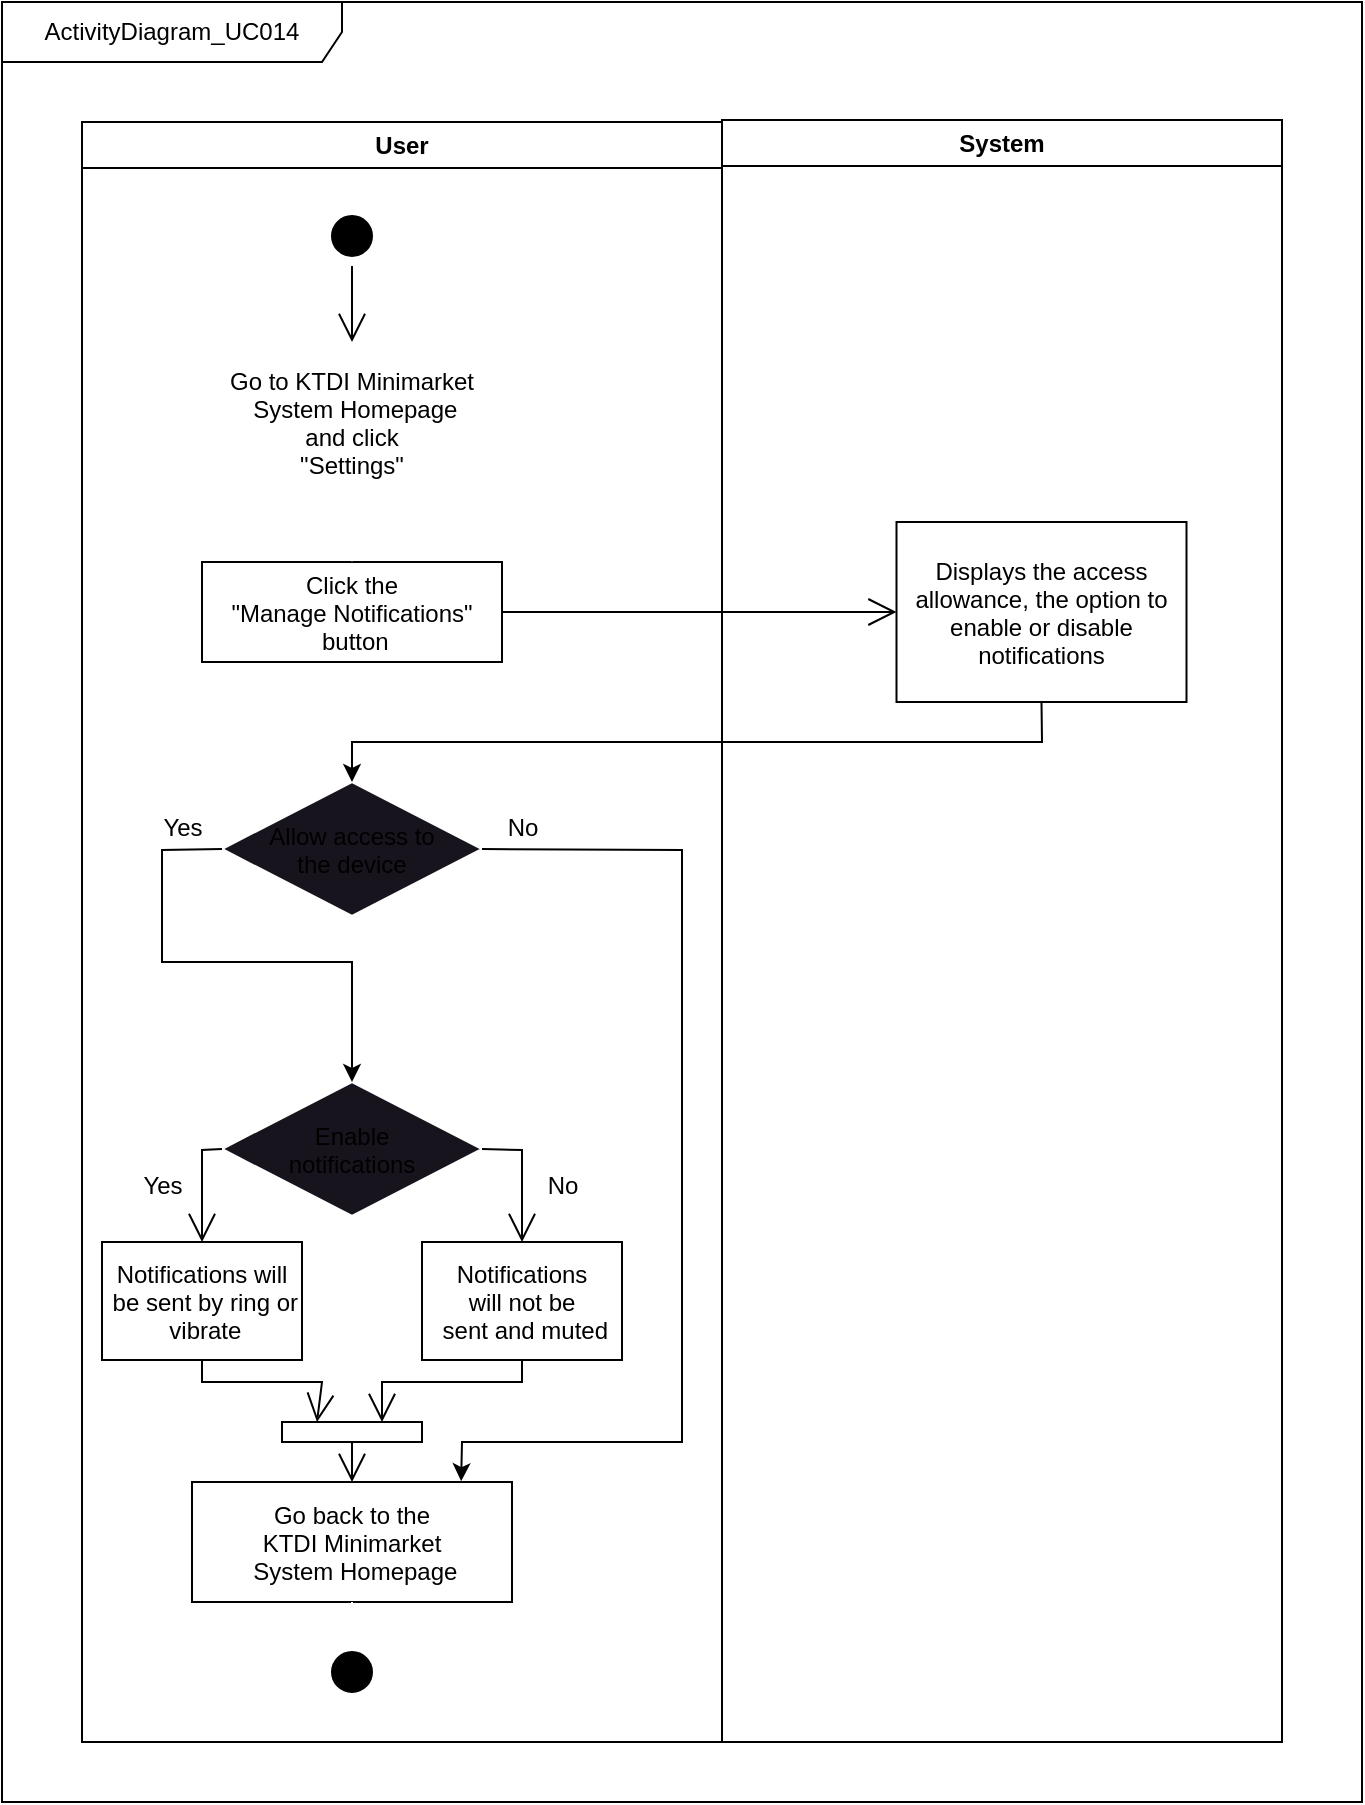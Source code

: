 <mxfile>
    <diagram name="Page-1" id="bdramn715EQ3zsa3jN6O">
        <mxGraphModel dx="832" dy="568" grid="1" gridSize="10" guides="1" tooltips="1" connect="1" arrows="1" fold="1" page="1" pageScale="1" pageWidth="850" pageHeight="1100" math="0" shadow="0">
            <root>
                <mxCell id="0"/>
                <mxCell id="1" parent="0"/>
                <mxCell id="FMrM_4cMwFXPyNiu1CsQ-1" value="ActivityDiagram_UC014" style="shape=umlFrame;whiteSpace=wrap;html=1;pointerEvents=0;width=170;height=30;" parent="1" vertex="1">
                    <mxGeometry x="70" y="40" width="680" height="900" as="geometry"/>
                </mxCell>
                <mxCell id="FMrM_4cMwFXPyNiu1CsQ-2" value="User" style="swimlane;whiteSpace=wrap" parent="1" vertex="1">
                    <mxGeometry x="110" y="100" width="320" height="810" as="geometry"/>
                </mxCell>
                <mxCell id="FMrM_4cMwFXPyNiu1CsQ-3" value="" style="ellipse;shape=startState;fillColor=#000000;strokeColor=#FFFFFF;" parent="FMrM_4cMwFXPyNiu1CsQ-2" vertex="1">
                    <mxGeometry x="120" y="42" width="30" height="30" as="geometry"/>
                </mxCell>
                <mxCell id="FMrM_4cMwFXPyNiu1CsQ-4" value="Go to KTDI Minimarket&#10; System Homepage&#10;and click &#10;&quot;Settings&quot;" style="strokeColor=#FFFFFF;" parent="FMrM_4cMwFXPyNiu1CsQ-2" vertex="1">
                    <mxGeometry x="60" y="110" width="150" height="80" as="geometry"/>
                </mxCell>
                <mxCell id="FMrM_4cMwFXPyNiu1CsQ-5" value="Click the&#10;&quot;Manage Notifications&quot;&#10; button" style="" parent="FMrM_4cMwFXPyNiu1CsQ-2" vertex="1">
                    <mxGeometry x="60" y="220" width="150" height="50" as="geometry"/>
                </mxCell>
                <mxCell id="FMrM_4cMwFXPyNiu1CsQ-6" value="" style="endArrow=open;strokeColor=#FFFFFF;endFill=1;rounded=0" parent="FMrM_4cMwFXPyNiu1CsQ-2" source="FMrM_4cMwFXPyNiu1CsQ-4" target="FMrM_4cMwFXPyNiu1CsQ-5" edge="1">
                    <mxGeometry relative="1" as="geometry"/>
                </mxCell>
                <mxCell id="FMrM_4cMwFXPyNiu1CsQ-7" value="" style="endArrow=open;endFill=1;endSize=12;html=1;rounded=0;exitX=0.5;exitY=1;exitDx=0;exitDy=0;" parent="FMrM_4cMwFXPyNiu1CsQ-2" source="FMrM_4cMwFXPyNiu1CsQ-3" target="FMrM_4cMwFXPyNiu1CsQ-4" edge="1">
                    <mxGeometry width="160" relative="1" as="geometry">
                        <mxPoint x="295.5" y="272" as="sourcePoint"/>
                        <mxPoint x="455.5" y="272" as="targetPoint"/>
                    </mxGeometry>
                </mxCell>
                <mxCell id="FMrM_4cMwFXPyNiu1CsQ-10" value="" style="ellipse;shape=endState;fillColor=#000000;strokeColor=#FFFFFF;" parent="FMrM_4cMwFXPyNiu1CsQ-2" vertex="1">
                    <mxGeometry x="120" y="760" width="30" height="30" as="geometry"/>
                </mxCell>
                <mxCell id="FMrM_4cMwFXPyNiu1CsQ-11" value="Go back to the&#10;KTDI Minimarket&#10; System Homepage" style="" parent="FMrM_4cMwFXPyNiu1CsQ-2" vertex="1">
                    <mxGeometry x="55" y="680" width="160" height="60" as="geometry"/>
                </mxCell>
                <mxCell id="FMrM_4cMwFXPyNiu1CsQ-12" value="" style="endArrow=open;strokeColor=#FFFFFF;endFill=1;rounded=0" parent="FMrM_4cMwFXPyNiu1CsQ-2" source="FMrM_4cMwFXPyNiu1CsQ-11" target="FMrM_4cMwFXPyNiu1CsQ-10" edge="1">
                    <mxGeometry relative="1" as="geometry"/>
                </mxCell>
                <mxCell id="FMrM_4cMwFXPyNiu1CsQ-14" value="Enable&#10;notifications" style="rhombus;fillColor=#18141D;strokeColor=#FFFFFF;" parent="FMrM_4cMwFXPyNiu1CsQ-2" vertex="1">
                    <mxGeometry x="70" y="480" width="130" height="67" as="geometry"/>
                </mxCell>
                <mxCell id="FMrM_4cMwFXPyNiu1CsQ-15" value="Notifications will&#10; be sent by ring or&#10; vibrate" style="" parent="FMrM_4cMwFXPyNiu1CsQ-2" vertex="1">
                    <mxGeometry x="10" y="560" width="100" height="59" as="geometry"/>
                </mxCell>
                <mxCell id="FMrM_4cMwFXPyNiu1CsQ-16" value="" style="endArrow=open;endFill=1;endSize=12;html=1;rounded=0;exitX=0;exitY=0.5;exitDx=0;exitDy=0;entryX=0.5;entryY=0;entryDx=0;entryDy=0;" parent="FMrM_4cMwFXPyNiu1CsQ-2" source="FMrM_4cMwFXPyNiu1CsQ-14" target="FMrM_4cMwFXPyNiu1CsQ-15" edge="1">
                    <mxGeometry width="160" relative="1" as="geometry">
                        <mxPoint x="320" y="550" as="sourcePoint"/>
                        <mxPoint x="480" y="550" as="targetPoint"/>
                        <Array as="points">
                            <mxPoint x="60" y="514"/>
                        </Array>
                    </mxGeometry>
                </mxCell>
                <mxCell id="FMrM_4cMwFXPyNiu1CsQ-17" value="Notifications &#10;will not be&#10; sent and muted" style="" parent="FMrM_4cMwFXPyNiu1CsQ-2" vertex="1">
                    <mxGeometry x="170" y="560" width="100" height="59" as="geometry"/>
                </mxCell>
                <mxCell id="FMrM_4cMwFXPyNiu1CsQ-18" value="" style="endArrow=open;endFill=1;endSize=12;html=1;rounded=0;exitX=1;exitY=0.5;exitDx=0;exitDy=0;entryX=0.5;entryY=0;entryDx=0;entryDy=0;" parent="FMrM_4cMwFXPyNiu1CsQ-2" source="FMrM_4cMwFXPyNiu1CsQ-14" target="FMrM_4cMwFXPyNiu1CsQ-17" edge="1">
                    <mxGeometry width="160" relative="1" as="geometry">
                        <mxPoint x="320" y="550" as="sourcePoint"/>
                        <mxPoint x="480" y="550" as="targetPoint"/>
                        <Array as="points">
                            <mxPoint x="220" y="514"/>
                        </Array>
                    </mxGeometry>
                </mxCell>
                <mxCell id="FMrM_4cMwFXPyNiu1CsQ-19" value="" style="html=1;points=[];perimeter=orthogonalPerimeter;outlineConnect=0;targetShapes=umlLifeline;portConstraint=eastwest;newEdgeStyle={&quot;edgeStyle&quot;:&quot;elbowEdgeStyle&quot;,&quot;elbow&quot;:&quot;vertical&quot;,&quot;curved&quot;:0,&quot;rounded&quot;:0};direction=south;strokeColor=#000000;fillColor=#FFFFFF;" parent="FMrM_4cMwFXPyNiu1CsQ-2" vertex="1">
                    <mxGeometry x="100" y="650" width="70" height="10" as="geometry"/>
                </mxCell>
                <mxCell id="FMrM_4cMwFXPyNiu1CsQ-20" value="Yes" style="text;html=1;align=center;verticalAlign=middle;resizable=0;points=[];autosize=1;strokeColor=none;fillColor=none;" parent="FMrM_4cMwFXPyNiu1CsQ-2" vertex="1">
                    <mxGeometry x="20" y="517" width="40" height="30" as="geometry"/>
                </mxCell>
                <mxCell id="FMrM_4cMwFXPyNiu1CsQ-21" value="No" style="text;html=1;align=center;verticalAlign=middle;resizable=0;points=[];autosize=1;strokeColor=none;fillColor=none;" parent="FMrM_4cMwFXPyNiu1CsQ-2" vertex="1">
                    <mxGeometry x="220" y="517" width="40" height="30" as="geometry"/>
                </mxCell>
                <mxCell id="FMrM_4cMwFXPyNiu1CsQ-22" value="" style="endArrow=open;endFill=1;endSize=12;html=1;rounded=0;exitX=0.5;exitY=1;exitDx=0;exitDy=0;entryX=0;entryY=0.75;entryDx=0;entryDy=0;entryPerimeter=0;" parent="FMrM_4cMwFXPyNiu1CsQ-2" source="FMrM_4cMwFXPyNiu1CsQ-15" target="FMrM_4cMwFXPyNiu1CsQ-19" edge="1">
                    <mxGeometry width="160" relative="1" as="geometry">
                        <mxPoint x="320" y="550" as="sourcePoint"/>
                        <mxPoint x="480" y="550" as="targetPoint"/>
                        <Array as="points">
                            <mxPoint x="60" y="630"/>
                            <mxPoint x="120" y="630"/>
                        </Array>
                    </mxGeometry>
                </mxCell>
                <mxCell id="FMrM_4cMwFXPyNiu1CsQ-23" value="" style="endArrow=open;endFill=1;endSize=12;html=1;rounded=0;exitX=0.5;exitY=1;exitDx=0;exitDy=0;" parent="FMrM_4cMwFXPyNiu1CsQ-2" source="FMrM_4cMwFXPyNiu1CsQ-17" target="FMrM_4cMwFXPyNiu1CsQ-19" edge="1">
                    <mxGeometry width="160" relative="1" as="geometry">
                        <mxPoint x="210" y="620" as="sourcePoint"/>
                        <mxPoint x="480" y="550" as="targetPoint"/>
                        <Array as="points">
                            <mxPoint x="220" y="630"/>
                            <mxPoint x="150" y="630"/>
                        </Array>
                    </mxGeometry>
                </mxCell>
                <mxCell id="FMrM_4cMwFXPyNiu1CsQ-24" value="" style="endArrow=open;endFill=1;endSize=12;html=1;rounded=0;entryX=0.5;entryY=0;entryDx=0;entryDy=0;" parent="FMrM_4cMwFXPyNiu1CsQ-2" source="FMrM_4cMwFXPyNiu1CsQ-19" target="FMrM_4cMwFXPyNiu1CsQ-11" edge="1">
                    <mxGeometry width="160" relative="1" as="geometry">
                        <mxPoint x="320" y="550" as="sourcePoint"/>
                        <mxPoint x="480" y="550" as="targetPoint"/>
                    </mxGeometry>
                </mxCell>
                <mxCell id="FMrM_4cMwFXPyNiu1CsQ-32" value="Allow access to&#10;the device" style="rhombus;fillColor=#18141D;strokeColor=#FFFFFF;" parent="FMrM_4cMwFXPyNiu1CsQ-2" vertex="1">
                    <mxGeometry x="70" y="330" width="130" height="67" as="geometry"/>
                </mxCell>
                <mxCell id="FMrM_4cMwFXPyNiu1CsQ-37" value="" style="endArrow=classic;html=1;rounded=0;exitX=0;exitY=0.5;exitDx=0;exitDy=0;entryX=0.5;entryY=0;entryDx=0;entryDy=0;" parent="FMrM_4cMwFXPyNiu1CsQ-2" source="FMrM_4cMwFXPyNiu1CsQ-32" target="FMrM_4cMwFXPyNiu1CsQ-14" edge="1">
                    <mxGeometry width="50" height="50" relative="1" as="geometry">
                        <mxPoint x="290" y="520" as="sourcePoint"/>
                        <mxPoint x="340" y="470" as="targetPoint"/>
                        <Array as="points">
                            <mxPoint x="40" y="364"/>
                            <mxPoint x="40" y="420"/>
                            <mxPoint x="135" y="420"/>
                        </Array>
                    </mxGeometry>
                </mxCell>
                <mxCell id="FMrM_4cMwFXPyNiu1CsQ-38" value="" style="endArrow=classic;html=1;rounded=0;exitX=1;exitY=0.5;exitDx=0;exitDy=0;entryX=0.841;entryY=-0.007;entryDx=0;entryDy=0;entryPerimeter=0;" parent="FMrM_4cMwFXPyNiu1CsQ-2" source="FMrM_4cMwFXPyNiu1CsQ-32" target="FMrM_4cMwFXPyNiu1CsQ-11" edge="1">
                    <mxGeometry width="50" height="50" relative="1" as="geometry">
                        <mxPoint x="290" y="520" as="sourcePoint"/>
                        <mxPoint x="340" y="470" as="targetPoint"/>
                        <Array as="points">
                            <mxPoint x="300" y="364"/>
                            <mxPoint x="300" y="660"/>
                            <mxPoint x="190" y="660"/>
                        </Array>
                    </mxGeometry>
                </mxCell>
                <mxCell id="FMrM_4cMwFXPyNiu1CsQ-40" value="Yes" style="text;html=1;align=center;verticalAlign=middle;resizable=0;points=[];autosize=1;strokeColor=none;fillColor=none;" parent="FMrM_4cMwFXPyNiu1CsQ-2" vertex="1">
                    <mxGeometry x="30" y="338" width="40" height="30" as="geometry"/>
                </mxCell>
                <mxCell id="FMrM_4cMwFXPyNiu1CsQ-39" value="No" style="text;html=1;align=center;verticalAlign=middle;resizable=0;points=[];autosize=1;strokeColor=none;fillColor=none;" parent="FMrM_4cMwFXPyNiu1CsQ-2" vertex="1">
                    <mxGeometry x="200" y="338" width="40" height="30" as="geometry"/>
                </mxCell>
                <mxCell id="FMrM_4cMwFXPyNiu1CsQ-25" value="System" style="swimlane;whiteSpace=wrap" parent="1" vertex="1">
                    <mxGeometry x="430" y="99" width="280" height="811" as="geometry"/>
                </mxCell>
                <mxCell id="FMrM_4cMwFXPyNiu1CsQ-26" value="Displays the access&#10;allowance, the option to&#10;enable or disable&#10;notifications" style="" parent="FMrM_4cMwFXPyNiu1CsQ-25" vertex="1">
                    <mxGeometry x="87.25" y="201" width="145" height="90" as="geometry"/>
                </mxCell>
                <mxCell id="FMrM_4cMwFXPyNiu1CsQ-28" value="" style="endArrow=open;endFill=1;endSize=12;html=1;rounded=0;exitX=1;exitY=0.5;exitDx=0;exitDy=0;entryX=0;entryY=0.5;entryDx=0;entryDy=0;" parent="1" source="FMrM_4cMwFXPyNiu1CsQ-5" target="FMrM_4cMwFXPyNiu1CsQ-26" edge="1">
                    <mxGeometry width="160" relative="1" as="geometry">
                        <mxPoint x="405.5" y="372" as="sourcePoint"/>
                        <mxPoint x="565.5" y="372" as="targetPoint"/>
                    </mxGeometry>
                </mxCell>
                <mxCell id="FMrM_4cMwFXPyNiu1CsQ-34" value="" style="endArrow=classic;html=1;rounded=0;exitX=0.5;exitY=1;exitDx=0;exitDy=0;entryX=0.5;entryY=0;entryDx=0;entryDy=0;" parent="1" source="FMrM_4cMwFXPyNiu1CsQ-26" target="FMrM_4cMwFXPyNiu1CsQ-32" edge="1">
                    <mxGeometry width="50" height="50" relative="1" as="geometry">
                        <mxPoint x="400" y="520" as="sourcePoint"/>
                        <mxPoint x="450" y="470" as="targetPoint"/>
                        <Array as="points">
                            <mxPoint x="590" y="410"/>
                            <mxPoint x="245" y="410"/>
                        </Array>
                    </mxGeometry>
                </mxCell>
            </root>
        </mxGraphModel>
    </diagram>
</mxfile>